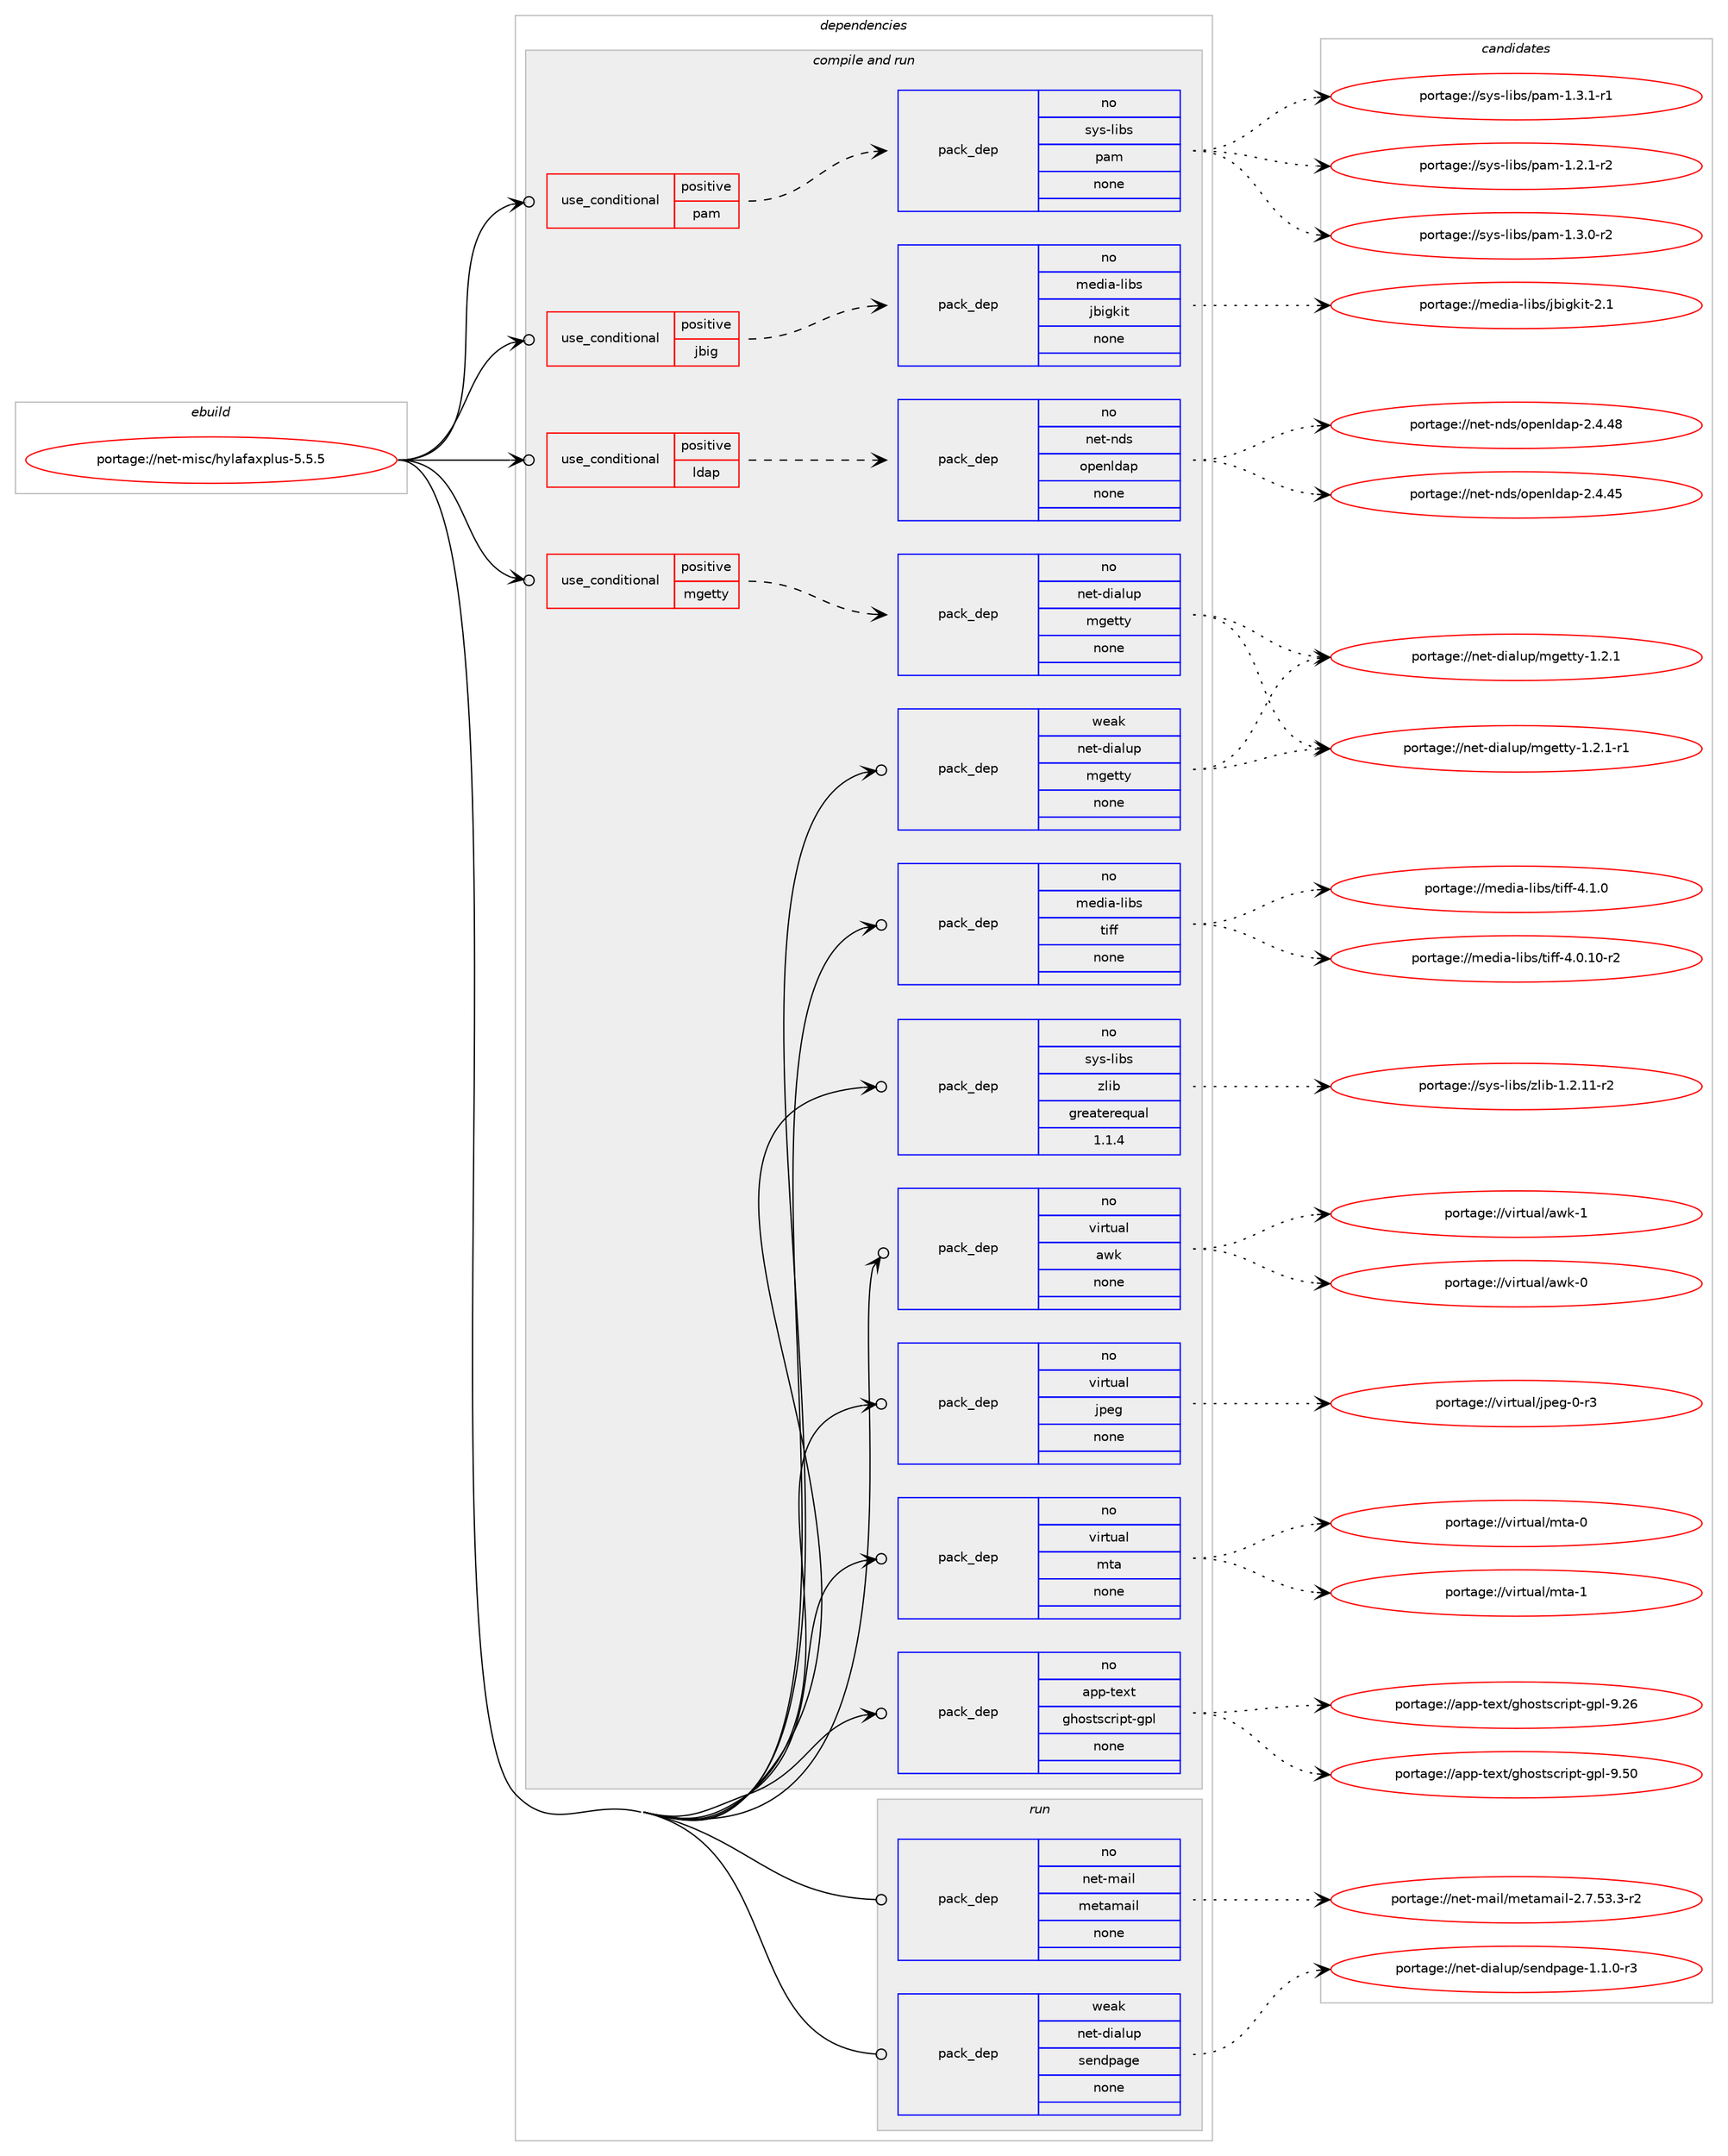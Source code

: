 digraph prolog {

# *************
# Graph options
# *************

newrank=true;
concentrate=true;
compound=true;
graph [rankdir=LR,fontname=Helvetica,fontsize=10,ranksep=1.5];#, ranksep=2.5, nodesep=0.2];
edge  [arrowhead=vee];
node  [fontname=Helvetica,fontsize=10];

# **********
# The ebuild
# **********

subgraph cluster_leftcol {
color=gray;
rank=same;
label=<<i>ebuild</i>>;
id [label="portage://net-misc/hylafaxplus-5.5.5", color=red, width=4, href="../net-misc/hylafaxplus-5.5.5.svg"];
}

# ****************
# The dependencies
# ****************

subgraph cluster_midcol {
color=gray;
label=<<i>dependencies</i>>;
subgraph cluster_compile {
fillcolor="#eeeeee";
style=filled;
label=<<i>compile</i>>;
}
subgraph cluster_compileandrun {
fillcolor="#eeeeee";
style=filled;
label=<<i>compile and run</i>>;
subgraph cond91726 {
dependency366466 [label=<<TABLE BORDER="0" CELLBORDER="1" CELLSPACING="0" CELLPADDING="4"><TR><TD ROWSPAN="3" CELLPADDING="10">use_conditional</TD></TR><TR><TD>positive</TD></TR><TR><TD>jbig</TD></TR></TABLE>>, shape=none, color=red];
subgraph pack268646 {
dependency366467 [label=<<TABLE BORDER="0" CELLBORDER="1" CELLSPACING="0" CELLPADDING="4" WIDTH="220"><TR><TD ROWSPAN="6" CELLPADDING="30">pack_dep</TD></TR><TR><TD WIDTH="110">no</TD></TR><TR><TD>media-libs</TD></TR><TR><TD>jbigkit</TD></TR><TR><TD>none</TD></TR><TR><TD></TD></TR></TABLE>>, shape=none, color=blue];
}
dependency366466:e -> dependency366467:w [weight=20,style="dashed",arrowhead="vee"];
}
id:e -> dependency366466:w [weight=20,style="solid",arrowhead="odotvee"];
subgraph cond91727 {
dependency366468 [label=<<TABLE BORDER="0" CELLBORDER="1" CELLSPACING="0" CELLPADDING="4"><TR><TD ROWSPAN="3" CELLPADDING="10">use_conditional</TD></TR><TR><TD>positive</TD></TR><TR><TD>ldap</TD></TR></TABLE>>, shape=none, color=red];
subgraph pack268647 {
dependency366469 [label=<<TABLE BORDER="0" CELLBORDER="1" CELLSPACING="0" CELLPADDING="4" WIDTH="220"><TR><TD ROWSPAN="6" CELLPADDING="30">pack_dep</TD></TR><TR><TD WIDTH="110">no</TD></TR><TR><TD>net-nds</TD></TR><TR><TD>openldap</TD></TR><TR><TD>none</TD></TR><TR><TD></TD></TR></TABLE>>, shape=none, color=blue];
}
dependency366468:e -> dependency366469:w [weight=20,style="dashed",arrowhead="vee"];
}
id:e -> dependency366468:w [weight=20,style="solid",arrowhead="odotvee"];
subgraph cond91728 {
dependency366470 [label=<<TABLE BORDER="0" CELLBORDER="1" CELLSPACING="0" CELLPADDING="4"><TR><TD ROWSPAN="3" CELLPADDING="10">use_conditional</TD></TR><TR><TD>positive</TD></TR><TR><TD>mgetty</TD></TR></TABLE>>, shape=none, color=red];
subgraph pack268648 {
dependency366471 [label=<<TABLE BORDER="0" CELLBORDER="1" CELLSPACING="0" CELLPADDING="4" WIDTH="220"><TR><TD ROWSPAN="6" CELLPADDING="30">pack_dep</TD></TR><TR><TD WIDTH="110">no</TD></TR><TR><TD>net-dialup</TD></TR><TR><TD>mgetty</TD></TR><TR><TD>none</TD></TR><TR><TD></TD></TR></TABLE>>, shape=none, color=blue];
}
dependency366470:e -> dependency366471:w [weight=20,style="dashed",arrowhead="vee"];
}
id:e -> dependency366470:w [weight=20,style="solid",arrowhead="odotvee"];
subgraph cond91729 {
dependency366472 [label=<<TABLE BORDER="0" CELLBORDER="1" CELLSPACING="0" CELLPADDING="4"><TR><TD ROWSPAN="3" CELLPADDING="10">use_conditional</TD></TR><TR><TD>positive</TD></TR><TR><TD>pam</TD></TR></TABLE>>, shape=none, color=red];
subgraph pack268649 {
dependency366473 [label=<<TABLE BORDER="0" CELLBORDER="1" CELLSPACING="0" CELLPADDING="4" WIDTH="220"><TR><TD ROWSPAN="6" CELLPADDING="30">pack_dep</TD></TR><TR><TD WIDTH="110">no</TD></TR><TR><TD>sys-libs</TD></TR><TR><TD>pam</TD></TR><TR><TD>none</TD></TR><TR><TD></TD></TR></TABLE>>, shape=none, color=blue];
}
dependency366472:e -> dependency366473:w [weight=20,style="dashed",arrowhead="vee"];
}
id:e -> dependency366472:w [weight=20,style="solid",arrowhead="odotvee"];
subgraph pack268650 {
dependency366474 [label=<<TABLE BORDER="0" CELLBORDER="1" CELLSPACING="0" CELLPADDING="4" WIDTH="220"><TR><TD ROWSPAN="6" CELLPADDING="30">pack_dep</TD></TR><TR><TD WIDTH="110">no</TD></TR><TR><TD>app-text</TD></TR><TR><TD>ghostscript-gpl</TD></TR><TR><TD>none</TD></TR><TR><TD></TD></TR></TABLE>>, shape=none, color=blue];
}
id:e -> dependency366474:w [weight=20,style="solid",arrowhead="odotvee"];
subgraph pack268651 {
dependency366475 [label=<<TABLE BORDER="0" CELLBORDER="1" CELLSPACING="0" CELLPADDING="4" WIDTH="220"><TR><TD ROWSPAN="6" CELLPADDING="30">pack_dep</TD></TR><TR><TD WIDTH="110">no</TD></TR><TR><TD>media-libs</TD></TR><TR><TD>tiff</TD></TR><TR><TD>none</TD></TR><TR><TD></TD></TR></TABLE>>, shape=none, color=blue];
}
id:e -> dependency366475:w [weight=20,style="solid",arrowhead="odotvee"];
subgraph pack268652 {
dependency366476 [label=<<TABLE BORDER="0" CELLBORDER="1" CELLSPACING="0" CELLPADDING="4" WIDTH="220"><TR><TD ROWSPAN="6" CELLPADDING="30">pack_dep</TD></TR><TR><TD WIDTH="110">no</TD></TR><TR><TD>sys-libs</TD></TR><TR><TD>zlib</TD></TR><TR><TD>greaterequal</TD></TR><TR><TD>1.1.4</TD></TR></TABLE>>, shape=none, color=blue];
}
id:e -> dependency366476:w [weight=20,style="solid",arrowhead="odotvee"];
subgraph pack268653 {
dependency366477 [label=<<TABLE BORDER="0" CELLBORDER="1" CELLSPACING="0" CELLPADDING="4" WIDTH="220"><TR><TD ROWSPAN="6" CELLPADDING="30">pack_dep</TD></TR><TR><TD WIDTH="110">no</TD></TR><TR><TD>virtual</TD></TR><TR><TD>awk</TD></TR><TR><TD>none</TD></TR><TR><TD></TD></TR></TABLE>>, shape=none, color=blue];
}
id:e -> dependency366477:w [weight=20,style="solid",arrowhead="odotvee"];
subgraph pack268654 {
dependency366478 [label=<<TABLE BORDER="0" CELLBORDER="1" CELLSPACING="0" CELLPADDING="4" WIDTH="220"><TR><TD ROWSPAN="6" CELLPADDING="30">pack_dep</TD></TR><TR><TD WIDTH="110">no</TD></TR><TR><TD>virtual</TD></TR><TR><TD>jpeg</TD></TR><TR><TD>none</TD></TR><TR><TD></TD></TR></TABLE>>, shape=none, color=blue];
}
id:e -> dependency366478:w [weight=20,style="solid",arrowhead="odotvee"];
subgraph pack268655 {
dependency366479 [label=<<TABLE BORDER="0" CELLBORDER="1" CELLSPACING="0" CELLPADDING="4" WIDTH="220"><TR><TD ROWSPAN="6" CELLPADDING="30">pack_dep</TD></TR><TR><TD WIDTH="110">no</TD></TR><TR><TD>virtual</TD></TR><TR><TD>mta</TD></TR><TR><TD>none</TD></TR><TR><TD></TD></TR></TABLE>>, shape=none, color=blue];
}
id:e -> dependency366479:w [weight=20,style="solid",arrowhead="odotvee"];
subgraph pack268656 {
dependency366480 [label=<<TABLE BORDER="0" CELLBORDER="1" CELLSPACING="0" CELLPADDING="4" WIDTH="220"><TR><TD ROWSPAN="6" CELLPADDING="30">pack_dep</TD></TR><TR><TD WIDTH="110">weak</TD></TR><TR><TD>net-dialup</TD></TR><TR><TD>mgetty</TD></TR><TR><TD>none</TD></TR><TR><TD></TD></TR></TABLE>>, shape=none, color=blue];
}
id:e -> dependency366480:w [weight=20,style="solid",arrowhead="odotvee"];
}
subgraph cluster_run {
fillcolor="#eeeeee";
style=filled;
label=<<i>run</i>>;
subgraph pack268657 {
dependency366481 [label=<<TABLE BORDER="0" CELLBORDER="1" CELLSPACING="0" CELLPADDING="4" WIDTH="220"><TR><TD ROWSPAN="6" CELLPADDING="30">pack_dep</TD></TR><TR><TD WIDTH="110">no</TD></TR><TR><TD>net-mail</TD></TR><TR><TD>metamail</TD></TR><TR><TD>none</TD></TR><TR><TD></TD></TR></TABLE>>, shape=none, color=blue];
}
id:e -> dependency366481:w [weight=20,style="solid",arrowhead="odot"];
subgraph pack268658 {
dependency366482 [label=<<TABLE BORDER="0" CELLBORDER="1" CELLSPACING="0" CELLPADDING="4" WIDTH="220"><TR><TD ROWSPAN="6" CELLPADDING="30">pack_dep</TD></TR><TR><TD WIDTH="110">weak</TD></TR><TR><TD>net-dialup</TD></TR><TR><TD>sendpage</TD></TR><TR><TD>none</TD></TR><TR><TD></TD></TR></TABLE>>, shape=none, color=blue];
}
id:e -> dependency366482:w [weight=20,style="solid",arrowhead="odot"];
}
}

# **************
# The candidates
# **************

subgraph cluster_choices {
rank=same;
color=gray;
label=<<i>candidates</i>>;

subgraph choice268646 {
color=black;
nodesep=1;
choiceportage109101100105974510810598115471069810510310710511645504649 [label="portage://media-libs/jbigkit-2.1", color=red, width=4,href="../media-libs/jbigkit-2.1.svg"];
dependency366467:e -> choiceportage109101100105974510810598115471069810510310710511645504649:w [style=dotted,weight="100"];
}
subgraph choice268647 {
color=black;
nodesep=1;
choiceportage11010111645110100115471111121011101081009711245504652465253 [label="portage://net-nds/openldap-2.4.45", color=red, width=4,href="../net-nds/openldap-2.4.45.svg"];
choiceportage11010111645110100115471111121011101081009711245504652465256 [label="portage://net-nds/openldap-2.4.48", color=red, width=4,href="../net-nds/openldap-2.4.48.svg"];
dependency366469:e -> choiceportage11010111645110100115471111121011101081009711245504652465253:w [style=dotted,weight="100"];
dependency366469:e -> choiceportage11010111645110100115471111121011101081009711245504652465256:w [style=dotted,weight="100"];
}
subgraph choice268648 {
color=black;
nodesep=1;
choiceportage110101116451001059710811711247109103101116116121454946504649 [label="portage://net-dialup/mgetty-1.2.1", color=red, width=4,href="../net-dialup/mgetty-1.2.1.svg"];
choiceportage1101011164510010597108117112471091031011161161214549465046494511449 [label="portage://net-dialup/mgetty-1.2.1-r1", color=red, width=4,href="../net-dialup/mgetty-1.2.1-r1.svg"];
dependency366471:e -> choiceportage110101116451001059710811711247109103101116116121454946504649:w [style=dotted,weight="100"];
dependency366471:e -> choiceportage1101011164510010597108117112471091031011161161214549465046494511449:w [style=dotted,weight="100"];
}
subgraph choice268649 {
color=black;
nodesep=1;
choiceportage115121115451081059811547112971094549465046494511450 [label="portage://sys-libs/pam-1.2.1-r2", color=red, width=4,href="../sys-libs/pam-1.2.1-r2.svg"];
choiceportage115121115451081059811547112971094549465146484511450 [label="portage://sys-libs/pam-1.3.0-r2", color=red, width=4,href="../sys-libs/pam-1.3.0-r2.svg"];
choiceportage115121115451081059811547112971094549465146494511449 [label="portage://sys-libs/pam-1.3.1-r1", color=red, width=4,href="../sys-libs/pam-1.3.1-r1.svg"];
dependency366473:e -> choiceportage115121115451081059811547112971094549465046494511450:w [style=dotted,weight="100"];
dependency366473:e -> choiceportage115121115451081059811547112971094549465146484511450:w [style=dotted,weight="100"];
dependency366473:e -> choiceportage115121115451081059811547112971094549465146494511449:w [style=dotted,weight="100"];
}
subgraph choice268650 {
color=black;
nodesep=1;
choiceportage97112112451161011201164710310411111511611599114105112116451031121084557465054 [label="portage://app-text/ghostscript-gpl-9.26", color=red, width=4,href="../app-text/ghostscript-gpl-9.26.svg"];
choiceportage97112112451161011201164710310411111511611599114105112116451031121084557465348 [label="portage://app-text/ghostscript-gpl-9.50", color=red, width=4,href="../app-text/ghostscript-gpl-9.50.svg"];
dependency366474:e -> choiceportage97112112451161011201164710310411111511611599114105112116451031121084557465054:w [style=dotted,weight="100"];
dependency366474:e -> choiceportage97112112451161011201164710310411111511611599114105112116451031121084557465348:w [style=dotted,weight="100"];
}
subgraph choice268651 {
color=black;
nodesep=1;
choiceportage10910110010597451081059811547116105102102455246484649484511450 [label="portage://media-libs/tiff-4.0.10-r2", color=red, width=4,href="../media-libs/tiff-4.0.10-r2.svg"];
choiceportage10910110010597451081059811547116105102102455246494648 [label="portage://media-libs/tiff-4.1.0", color=red, width=4,href="../media-libs/tiff-4.1.0.svg"];
dependency366475:e -> choiceportage10910110010597451081059811547116105102102455246484649484511450:w [style=dotted,weight="100"];
dependency366475:e -> choiceportage10910110010597451081059811547116105102102455246494648:w [style=dotted,weight="100"];
}
subgraph choice268652 {
color=black;
nodesep=1;
choiceportage11512111545108105981154712210810598454946504649494511450 [label="portage://sys-libs/zlib-1.2.11-r2", color=red, width=4,href="../sys-libs/zlib-1.2.11-r2.svg"];
dependency366476:e -> choiceportage11512111545108105981154712210810598454946504649494511450:w [style=dotted,weight="100"];
}
subgraph choice268653 {
color=black;
nodesep=1;
choiceportage1181051141161179710847971191074548 [label="portage://virtual/awk-0", color=red, width=4,href="../virtual/awk-0.svg"];
choiceportage1181051141161179710847971191074549 [label="portage://virtual/awk-1", color=red, width=4,href="../virtual/awk-1.svg"];
dependency366477:e -> choiceportage1181051141161179710847971191074548:w [style=dotted,weight="100"];
dependency366477:e -> choiceportage1181051141161179710847971191074549:w [style=dotted,weight="100"];
}
subgraph choice268654 {
color=black;
nodesep=1;
choiceportage118105114116117971084710611210110345484511451 [label="portage://virtual/jpeg-0-r3", color=red, width=4,href="../virtual/jpeg-0-r3.svg"];
dependency366478:e -> choiceportage118105114116117971084710611210110345484511451:w [style=dotted,weight="100"];
}
subgraph choice268655 {
color=black;
nodesep=1;
choiceportage1181051141161179710847109116974548 [label="portage://virtual/mta-0", color=red, width=4,href="../virtual/mta-0.svg"];
choiceportage1181051141161179710847109116974549 [label="portage://virtual/mta-1", color=red, width=4,href="../virtual/mta-1.svg"];
dependency366479:e -> choiceportage1181051141161179710847109116974548:w [style=dotted,weight="100"];
dependency366479:e -> choiceportage1181051141161179710847109116974549:w [style=dotted,weight="100"];
}
subgraph choice268656 {
color=black;
nodesep=1;
choiceportage110101116451001059710811711247109103101116116121454946504649 [label="portage://net-dialup/mgetty-1.2.1", color=red, width=4,href="../net-dialup/mgetty-1.2.1.svg"];
choiceportage1101011164510010597108117112471091031011161161214549465046494511449 [label="portage://net-dialup/mgetty-1.2.1-r1", color=red, width=4,href="../net-dialup/mgetty-1.2.1-r1.svg"];
dependency366480:e -> choiceportage110101116451001059710811711247109103101116116121454946504649:w [style=dotted,weight="100"];
dependency366480:e -> choiceportage1101011164510010597108117112471091031011161161214549465046494511449:w [style=dotted,weight="100"];
}
subgraph choice268657 {
color=black;
nodesep=1;
choiceportage11010111645109971051084710910111697109971051084550465546535146514511450 [label="portage://net-mail/metamail-2.7.53.3-r2", color=red, width=4,href="../net-mail/metamail-2.7.53.3-r2.svg"];
dependency366481:e -> choiceportage11010111645109971051084710910111697109971051084550465546535146514511450:w [style=dotted,weight="100"];
}
subgraph choice268658 {
color=black;
nodesep=1;
choiceportage110101116451001059710811711247115101110100112971031014549464946484511451 [label="portage://net-dialup/sendpage-1.1.0-r3", color=red, width=4,href="../net-dialup/sendpage-1.1.0-r3.svg"];
dependency366482:e -> choiceportage110101116451001059710811711247115101110100112971031014549464946484511451:w [style=dotted,weight="100"];
}
}

}
